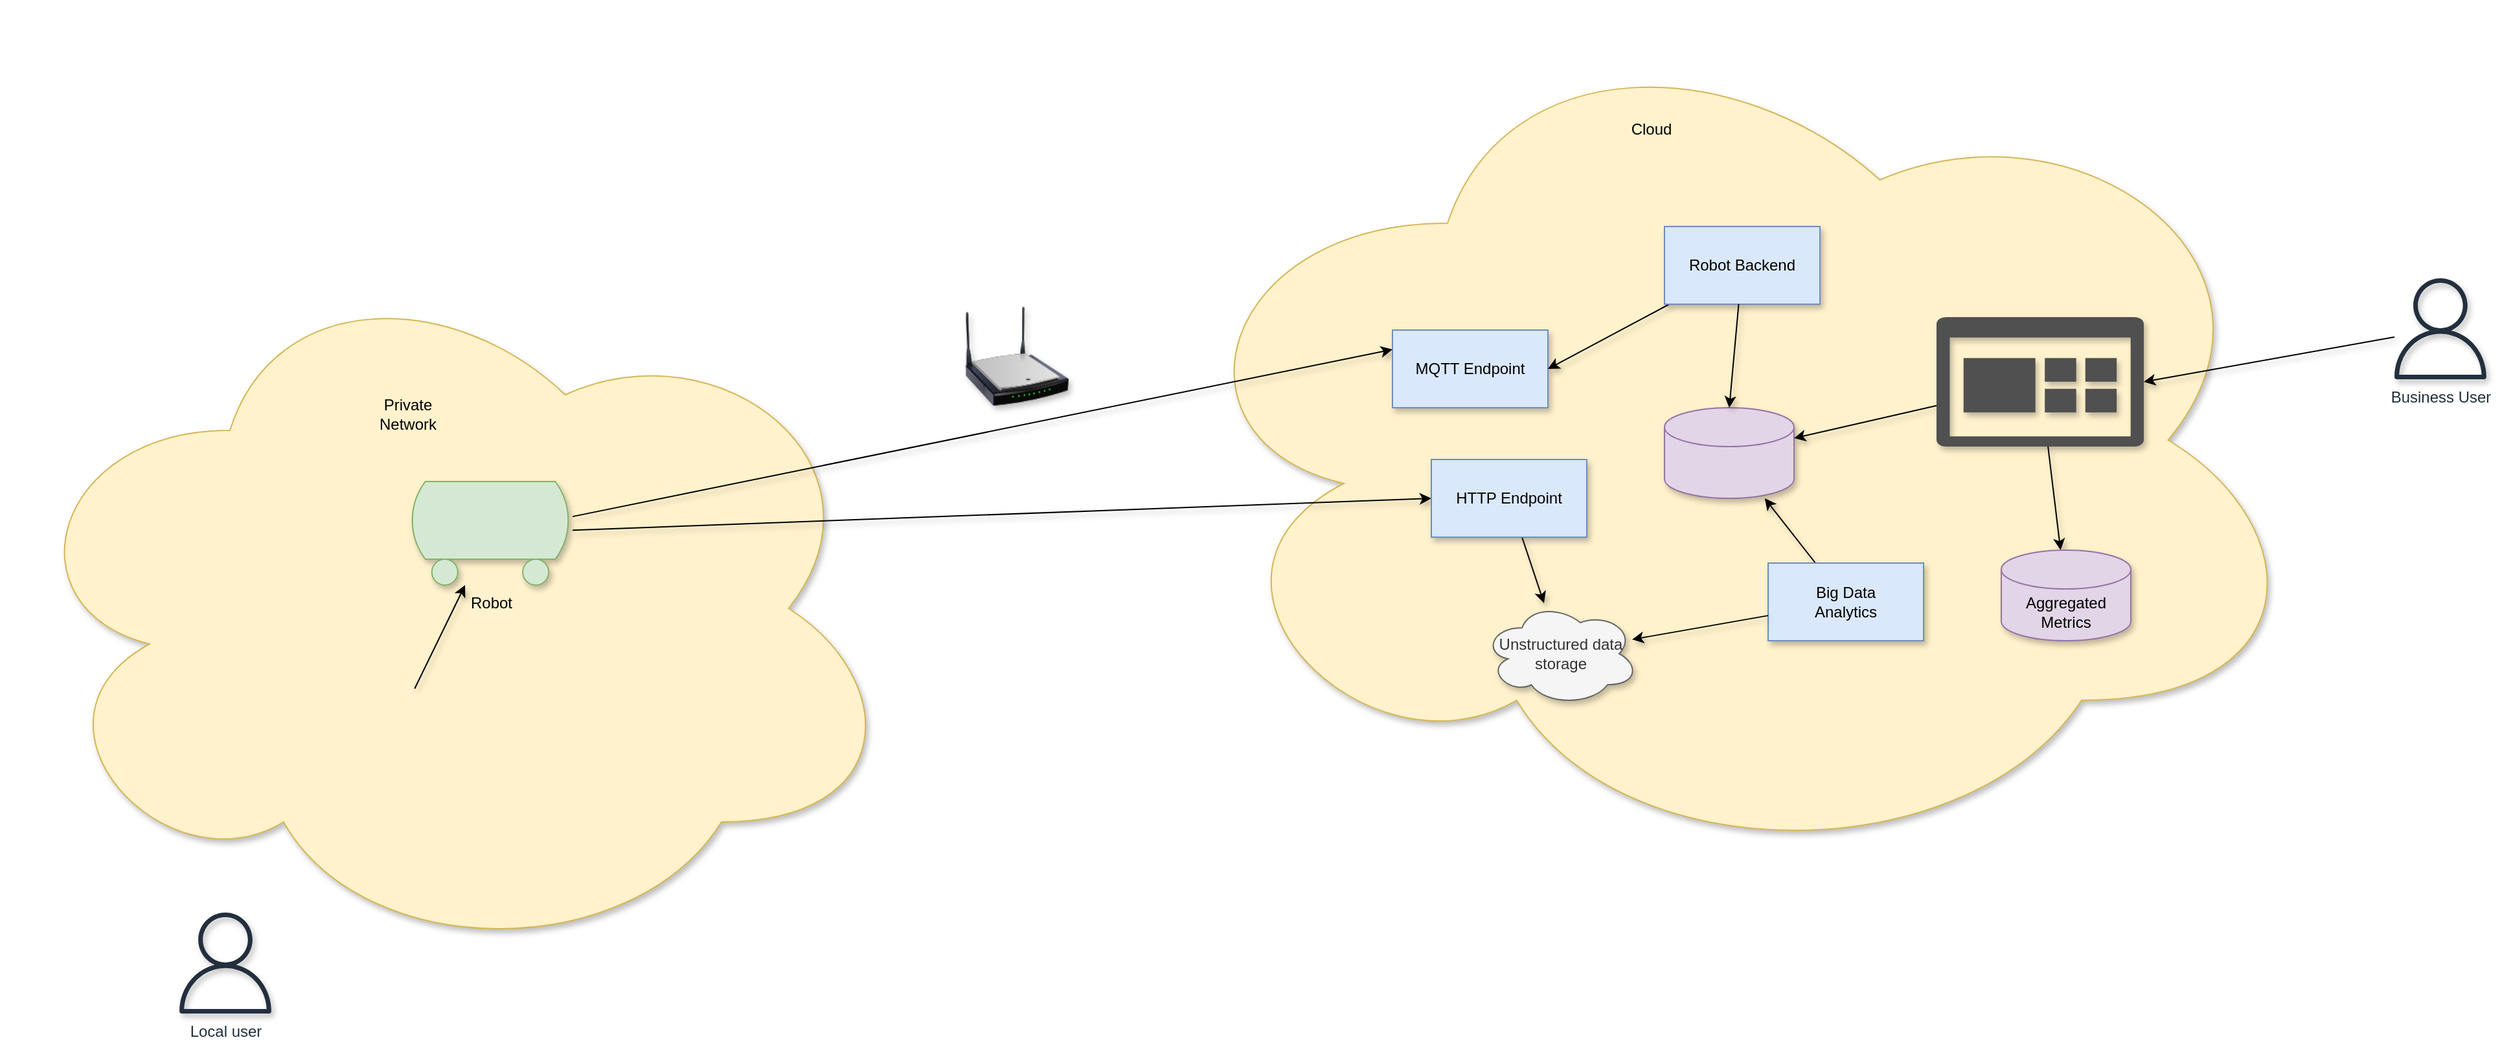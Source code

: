 <mxfile version="24.4.3" type="device">
  <diagram name="Page-1" id="9yx6S39DQDgYQ-HQHpfn">
    <mxGraphModel dx="2218" dy="1860" grid="1" gridSize="10" guides="1" tooltips="1" connect="1" arrows="1" fold="1" page="1" pageScale="1" pageWidth="850" pageHeight="1100" math="0" shadow="0">
      <root>
        <mxCell id="0" />
        <mxCell id="1" parent="0" />
        <mxCell id="FzcCRRscWS9St-bQxqSm-47" value="" style="ellipse;shape=cloud;whiteSpace=wrap;html=1;fillColor=#fff2cc;strokeColor=#d6b656;shadow=1;" vertex="1" parent="1">
          <mxGeometry x="-690" y="80" width="690" height="550" as="geometry" />
        </mxCell>
        <mxCell id="FzcCRRscWS9St-bQxqSm-4" value="" style="ellipse;shape=cloud;whiteSpace=wrap;html=1;fillColor=#fff2cc;strokeColor=#d6b656;shadow=1;" vertex="1" parent="1">
          <mxGeometry x="200" y="-110" width="890" height="670" as="geometry" />
        </mxCell>
        <mxCell id="FzcCRRscWS9St-bQxqSm-12" style="rounded=0;orthogonalLoop=1;jettySize=auto;html=1;entryX=0;entryY=0.25;entryDx=0;entryDy=0;shadow=1;" edge="1" parent="1" source="FzcCRRscWS9St-bQxqSm-8" target="FzcCRRscWS9St-bQxqSm-2">
          <mxGeometry relative="1" as="geometry">
            <mxPoint x="240" y="206.667" as="sourcePoint" />
          </mxGeometry>
        </mxCell>
        <mxCell id="FzcCRRscWS9St-bQxqSm-9" style="rounded=0;orthogonalLoop=1;jettySize=auto;html=1;shadow=1;" edge="1" parent="1" source="FzcCRRscWS9St-bQxqSm-7" target="FzcCRRscWS9St-bQxqSm-8">
          <mxGeometry relative="1" as="geometry">
            <mxPoint x="-200" y="307" as="targetPoint" />
          </mxGeometry>
        </mxCell>
        <mxCell id="FzcCRRscWS9St-bQxqSm-7" value="" style="shape=image;html=1;verticalAlign=top;verticalLabelPosition=bottom;labelBackgroundColor=#ffffff;imageAspect=0;aspect=fixed;image=https://cdn2.iconfinder.com/data/icons/boxicons-solid-vol-2/24/bxs-joystick-128.png;shadow=1;" vertex="1" parent="1">
          <mxGeometry x="-470" y="417" width="128" height="128" as="geometry" />
        </mxCell>
        <mxCell id="FzcCRRscWS9St-bQxqSm-50" style="rounded=0;orthogonalLoop=1;jettySize=auto;html=1;entryX=0;entryY=0.5;entryDx=0;entryDy=0;shadow=1;" edge="1" parent="1" source="FzcCRRscWS9St-bQxqSm-8" target="FzcCRRscWS9St-bQxqSm-36">
          <mxGeometry relative="1" as="geometry" />
        </mxCell>
        <mxCell id="FzcCRRscWS9St-bQxqSm-8" value="Robot" style="verticalLabelPosition=bottom;outlineConnect=0;align=center;dashed=0;html=1;verticalAlign=top;shape=mxgraph.pid.misc.tank_car,_tank_wagon;fillColor=#d5e8d4;strokeColor=#82b366;shadow=1;" vertex="1" parent="1">
          <mxGeometry x="-380" y="257" width="127" height="80" as="geometry" />
        </mxCell>
        <mxCell id="FzcCRRscWS9St-bQxqSm-2" value="&lt;div&gt;MQTT Endpoint&lt;br&gt;&lt;/div&gt;" style="rounded=0;whiteSpace=wrap;html=1;fillColor=#dae8fc;strokeColor=#6c8ebf;shadow=1;" vertex="1" parent="1">
          <mxGeometry x="380" y="140" width="120" height="60" as="geometry" />
        </mxCell>
        <mxCell id="FzcCRRscWS9St-bQxqSm-13" value="" style="shape=cylinder3;whiteSpace=wrap;html=1;boundedLbl=1;backgroundOutline=1;size=15;fillColor=#e1d5e7;strokeColor=#9673a6;shadow=1;" vertex="1" parent="1">
          <mxGeometry x="590" y="200" width="100" height="70" as="geometry" />
        </mxCell>
        <mxCell id="FzcCRRscWS9St-bQxqSm-14" style="rounded=0;orthogonalLoop=1;jettySize=auto;html=1;entryX=1;entryY=0.5;entryDx=0;entryDy=0;shadow=1;" edge="1" parent="1" source="FzcCRRscWS9St-bQxqSm-3" target="FzcCRRscWS9St-bQxqSm-2">
          <mxGeometry relative="1" as="geometry" />
        </mxCell>
        <mxCell id="FzcCRRscWS9St-bQxqSm-3" value="Robot Backend" style="rounded=0;whiteSpace=wrap;html=1;fillColor=#dae8fc;strokeColor=#6c8ebf;shadow=1;" vertex="1" parent="1">
          <mxGeometry x="590" y="60" width="120" height="60" as="geometry" />
        </mxCell>
        <mxCell id="FzcCRRscWS9St-bQxqSm-29" value="Local user" style="outlineConnect=0;fontColor=#232F3E;gradientColor=none;fillColor=#232F3D;strokeColor=none;dashed=0;verticalLabelPosition=bottom;verticalAlign=top;align=center;html=1;fontSize=12;fontStyle=0;aspect=fixed;pointerEvents=1;shape=mxgraph.aws4.user;shadow=1;" vertex="1" parent="1">
          <mxGeometry x="-560" y="590" width="78" height="78" as="geometry" />
        </mxCell>
        <mxCell id="FzcCRRscWS9St-bQxqSm-30" value="Business User" style="outlineConnect=0;fontColor=#232F3E;gradientColor=none;fillColor=#232F3D;strokeColor=none;dashed=0;verticalLabelPosition=bottom;verticalAlign=top;align=center;html=1;fontSize=12;fontStyle=0;aspect=fixed;pointerEvents=1;shape=mxgraph.aws4.user;shadow=1;" vertex="1" parent="1">
          <mxGeometry x="1150" y="100" width="78" height="78" as="geometry" />
        </mxCell>
        <mxCell id="FzcCRRscWS9St-bQxqSm-31" style="rounded=0;orthogonalLoop=1;jettySize=auto;html=1;entryX=0.5;entryY=0;entryDx=0;entryDy=0;entryPerimeter=0;shadow=1;" edge="1" parent="1" source="FzcCRRscWS9St-bQxqSm-3" target="FzcCRRscWS9St-bQxqSm-13">
          <mxGeometry relative="1" as="geometry" />
        </mxCell>
        <mxCell id="FzcCRRscWS9St-bQxqSm-42" style="rounded=0;orthogonalLoop=1;jettySize=auto;html=1;shadow=1;" edge="1" parent="1" source="FzcCRRscWS9St-bQxqSm-33" target="FzcCRRscWS9St-bQxqSm-41">
          <mxGeometry relative="1" as="geometry" />
        </mxCell>
        <mxCell id="FzcCRRscWS9St-bQxqSm-43" style="rounded=0;orthogonalLoop=1;jettySize=auto;html=1;shadow=1;" edge="1" parent="1" source="FzcCRRscWS9St-bQxqSm-33" target="FzcCRRscWS9St-bQxqSm-13">
          <mxGeometry relative="1" as="geometry" />
        </mxCell>
        <mxCell id="FzcCRRscWS9St-bQxqSm-33" value="" style="pointerEvents=1;shadow=1;dashed=0;html=1;strokeColor=none;labelPosition=center;verticalLabelPosition=bottom;verticalAlign=top;align=center;fillColor=#505050;shape=mxgraph.mscae.oms.dashboard;" vertex="1" parent="1">
          <mxGeometry x="800" y="130" width="160" height="100" as="geometry" />
        </mxCell>
        <mxCell id="FzcCRRscWS9St-bQxqSm-39" style="rounded=0;orthogonalLoop=1;jettySize=auto;html=1;shadow=1;" edge="1" parent="1" source="FzcCRRscWS9St-bQxqSm-34" target="FzcCRRscWS9St-bQxqSm-13">
          <mxGeometry relative="1" as="geometry" />
        </mxCell>
        <mxCell id="FzcCRRscWS9St-bQxqSm-34" value="&lt;div&gt;Big Data&lt;/div&gt;&lt;div&gt;Analytics&lt;br&gt;&lt;/div&gt;" style="rounded=0;whiteSpace=wrap;html=1;fillColor=#dae8fc;strokeColor=#6c8ebf;shadow=1;" vertex="1" parent="1">
          <mxGeometry x="670" y="320" width="120" height="60" as="geometry" />
        </mxCell>
        <mxCell id="FzcCRRscWS9St-bQxqSm-35" value="Unstructured data storage " style="ellipse;shape=cloud;whiteSpace=wrap;html=1;fillColor=#f5f5f5;fontColor=#333333;strokeColor=#666666;shadow=1;" vertex="1" parent="1">
          <mxGeometry x="450" y="350" width="120" height="80" as="geometry" />
        </mxCell>
        <mxCell id="FzcCRRscWS9St-bQxqSm-37" style="rounded=0;orthogonalLoop=1;jettySize=auto;html=1;shadow=1;" edge="1" parent="1" source="FzcCRRscWS9St-bQxqSm-36" target="FzcCRRscWS9St-bQxqSm-35">
          <mxGeometry relative="1" as="geometry" />
        </mxCell>
        <mxCell id="FzcCRRscWS9St-bQxqSm-36" value="HTTP Endpoint" style="rounded=0;whiteSpace=wrap;html=1;fillColor=#dae8fc;strokeColor=#6c8ebf;shadow=1;" vertex="1" parent="1">
          <mxGeometry x="410" y="240" width="120" height="60" as="geometry" />
        </mxCell>
        <mxCell id="FzcCRRscWS9St-bQxqSm-40" style="rounded=0;orthogonalLoop=1;jettySize=auto;html=1;entryX=0.958;entryY=0.363;entryDx=0;entryDy=0;entryPerimeter=0;shadow=1;" edge="1" parent="1" source="FzcCRRscWS9St-bQxqSm-34" target="FzcCRRscWS9St-bQxqSm-35">
          <mxGeometry relative="1" as="geometry" />
        </mxCell>
        <mxCell id="FzcCRRscWS9St-bQxqSm-41" value="&lt;div&gt;Aggregated&lt;/div&gt;&lt;div&gt;Metrics&lt;br&gt;&lt;/div&gt;" style="shape=cylinder3;whiteSpace=wrap;html=1;boundedLbl=1;backgroundOutline=1;size=15;fillColor=#e1d5e7;strokeColor=#9673a6;shadow=1;" vertex="1" parent="1">
          <mxGeometry x="850" y="310" width="100" height="70" as="geometry" />
        </mxCell>
        <mxCell id="FzcCRRscWS9St-bQxqSm-44" style="rounded=0;orthogonalLoop=1;jettySize=auto;html=1;entryX=1;entryY=0.5;entryDx=0;entryDy=0;entryPerimeter=0;shadow=1;" edge="1" parent="1" source="FzcCRRscWS9St-bQxqSm-30" target="FzcCRRscWS9St-bQxqSm-33">
          <mxGeometry relative="1" as="geometry" />
        </mxCell>
        <mxCell id="FzcCRRscWS9St-bQxqSm-45" value="Cloud" style="text;html=1;align=center;verticalAlign=middle;whiteSpace=wrap;rounded=0;shadow=1;" vertex="1" parent="1">
          <mxGeometry x="550" y="-30" width="60" height="30" as="geometry" />
        </mxCell>
        <mxCell id="FzcCRRscWS9St-bQxqSm-46" value="" style="image;html=1;image=img/lib/clip_art/networking/Wireless_Router_N_128x128.png;shadow=1;" vertex="1" parent="1">
          <mxGeometry x="50" y="120" width="80" height="80" as="geometry" />
        </mxCell>
        <mxCell id="FzcCRRscWS9St-bQxqSm-48" value="Private Network" style="text;html=1;align=center;verticalAlign=middle;whiteSpace=wrap;rounded=0;shadow=1;" vertex="1" parent="1">
          <mxGeometry x="-410" y="190" width="60" height="30" as="geometry" />
        </mxCell>
      </root>
    </mxGraphModel>
  </diagram>
</mxfile>
